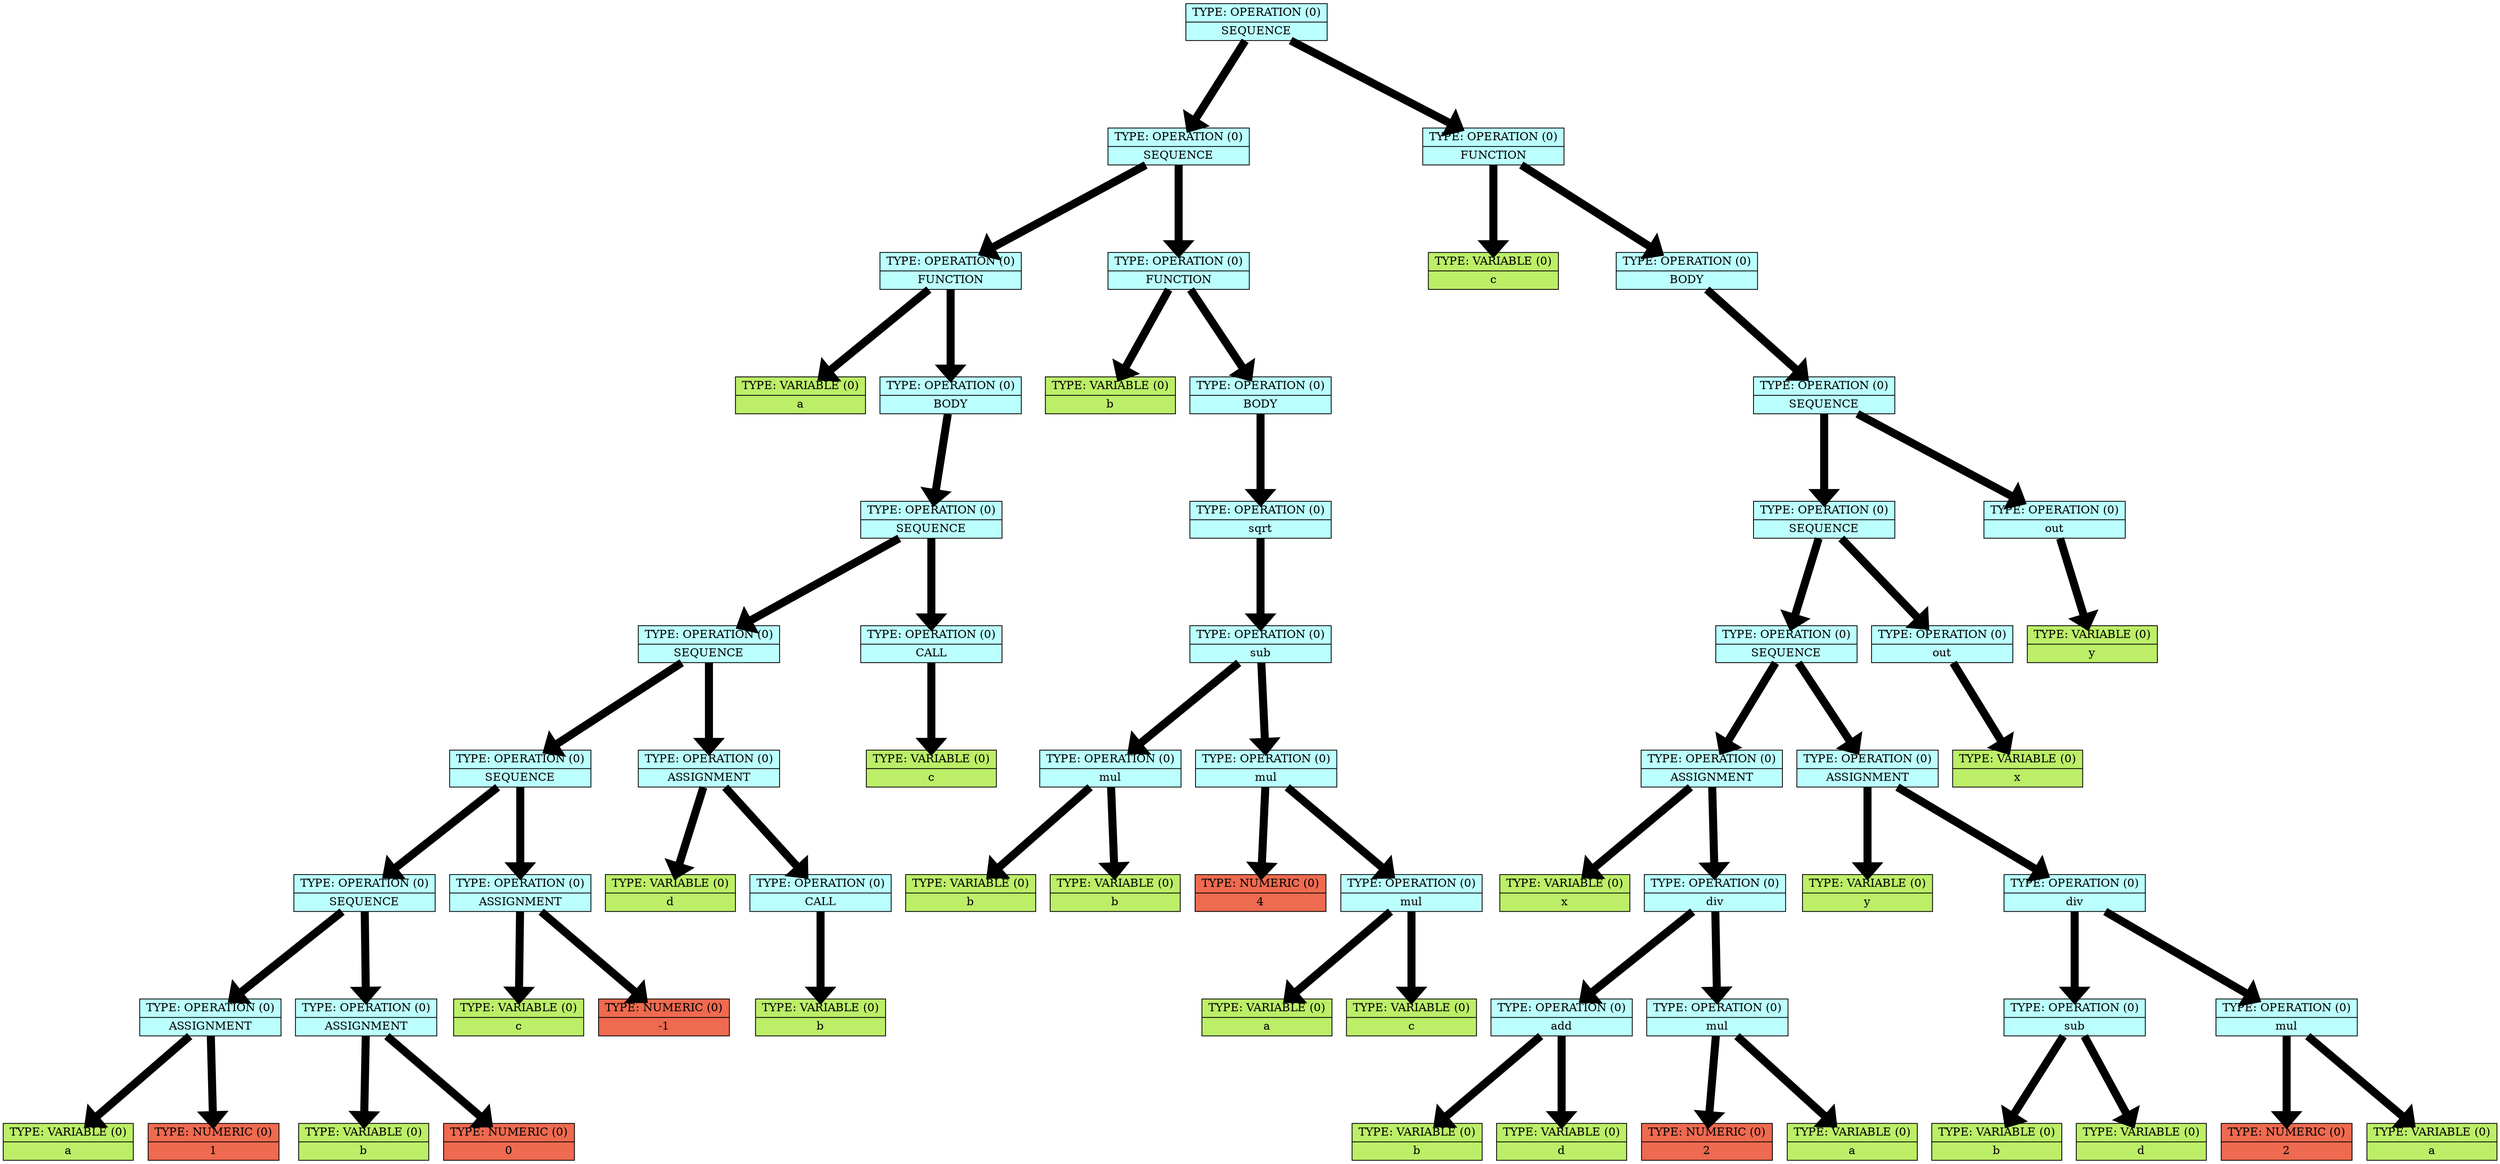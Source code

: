 digraph structs {    
rankdir = TB;        
graph [dpi = 200];   
ranksep = 1.5;       
edge[penwidth = 10]; 
cell0 [style = filled, color = black, shape=record, 
fillcolor = paleturquoise1, label = " { <ptr> TYPE: OPERATION (0) | SEQUENCE} " ];                         
cell1 [style = filled, color = black, shape=record, 
fillcolor = paleturquoise1, label = " { <ptr> TYPE: OPERATION (0) | SEQUENCE} " ];                         
cell2 [style = filled, color = black, shape=record, 
fillcolor = paleturquoise1, label = " { <ptr> TYPE: OPERATION (0) | FUNCTION} " ];                         
cell3 [style = filled, color = black, shape=record, 
fillcolor = darkolivegreen2, label = " { <ptr> TYPE: VARIABLE (0) | a} " ];                         
cell4 [style = filled, color = black, shape=record, 
fillcolor = paleturquoise1, label = " { <ptr> TYPE: OPERATION (0) | BODY} " ];                         
cell5 [style = filled, color = black, shape=record, 
fillcolor = paleturquoise1, label = " { <ptr> TYPE: OPERATION (0) | SEQUENCE} " ];                         
cell6 [style = filled, color = black, shape=record, 
fillcolor = paleturquoise1, label = " { <ptr> TYPE: OPERATION (0) | SEQUENCE} " ];                         
cell7 [style = filled, color = black, shape=record, 
fillcolor = paleturquoise1, label = " { <ptr> TYPE: OPERATION (0) | SEQUENCE} " ];                         
cell8 [style = filled, color = black, shape=record, 
fillcolor = paleturquoise1, label = " { <ptr> TYPE: OPERATION (0) | SEQUENCE} " ];                         
cell9 [style = filled, color = black, shape=record, 
fillcolor = paleturquoise1, label = " { <ptr> TYPE: OPERATION (0) | ASSIGNMENT} " ];                         
cell10 [style = filled, color = black, shape=record, 
fillcolor = darkolivegreen2, label = " { <ptr> TYPE: VARIABLE (0) | a} " ];                         
cell11 [style = filled, color = black, shape=record, 
fillcolor = coral2, label = " { <ptr> TYPE: NUMERIC (0) | 1} " ];                         
cell12 [style = filled, color = black, shape=record, 
fillcolor = paleturquoise1, label = " { <ptr> TYPE: OPERATION (0) | ASSIGNMENT} " ];                         
cell13 [style = filled, color = black, shape=record, 
fillcolor = darkolivegreen2, label = " { <ptr> TYPE: VARIABLE (0) | b} " ];                         
cell14 [style = filled, color = black, shape=record, 
fillcolor = coral2, label = " { <ptr> TYPE: NUMERIC (0) | 0} " ];                         
cell15 [style = filled, color = black, shape=record, 
fillcolor = paleturquoise1, label = " { <ptr> TYPE: OPERATION (0) | ASSIGNMENT} " ];                         
cell16 [style = filled, color = black, shape=record, 
fillcolor = darkolivegreen2, label = " { <ptr> TYPE: VARIABLE (0) | c} " ];                         
cell17 [style = filled, color = black, shape=record, 
fillcolor = coral2, label = " { <ptr> TYPE: NUMERIC (0) | -1} " ];                         
cell18 [style = filled, color = black, shape=record, 
fillcolor = paleturquoise1, label = " { <ptr> TYPE: OPERATION (0) | ASSIGNMENT} " ];                         
cell19 [style = filled, color = black, shape=record, 
fillcolor = darkolivegreen2, label = " { <ptr> TYPE: VARIABLE (0) | d} " ];                         
cell20 [style = filled, color = black, shape=record, 
fillcolor = paleturquoise1, label = " { <ptr> TYPE: OPERATION (0) | CALL} " ];                         
cell21 [style = filled, color = black, shape=record, 
fillcolor = darkolivegreen2, label = " { <ptr> TYPE: VARIABLE (0) | b} " ];                         
cell22 [style = filled, color = black, shape=record, 
fillcolor = paleturquoise1, label = " { <ptr> TYPE: OPERATION (0) | CALL} " ];                         
cell23 [style = filled, color = black, shape=record, 
fillcolor = darkolivegreen2, label = " { <ptr> TYPE: VARIABLE (0) | c} " ];                         
cell24 [style = filled, color = black, shape=record, 
fillcolor = paleturquoise1, label = " { <ptr> TYPE: OPERATION (0) | FUNCTION} " ];                         
cell25 [style = filled, color = black, shape=record, 
fillcolor = darkolivegreen2, label = " { <ptr> TYPE: VARIABLE (0) | b} " ];                         
cell26 [style = filled, color = black, shape=record, 
fillcolor = paleturquoise1, label = " { <ptr> TYPE: OPERATION (0) | BODY} " ];                         
cell27 [style = filled, color = black, shape=record, 
fillcolor = paleturquoise1, label = " { <ptr> TYPE: OPERATION (0) | sqrt} " ];                         
cell28 [style = filled, color = black, shape=record, 
fillcolor = paleturquoise1, label = " { <ptr> TYPE: OPERATION (0) | sub} " ];                         
cell29 [style = filled, color = black, shape=record, 
fillcolor = paleturquoise1, label = " { <ptr> TYPE: OPERATION (0) | mul} " ];                         
cell30 [style = filled, color = black, shape=record, 
fillcolor = darkolivegreen2, label = " { <ptr> TYPE: VARIABLE (0) | b} " ];                         
cell31 [style = filled, color = black, shape=record, 
fillcolor = darkolivegreen2, label = " { <ptr> TYPE: VARIABLE (0) | b} " ];                         
cell32 [style = filled, color = black, shape=record, 
fillcolor = paleturquoise1, label = " { <ptr> TYPE: OPERATION (0) | mul} " ];                         
cell33 [style = filled, color = black, shape=record, 
fillcolor = coral2, label = " { <ptr> TYPE: NUMERIC (0) | 4} " ];                         
cell34 [style = filled, color = black, shape=record, 
fillcolor = paleturquoise1, label = " { <ptr> TYPE: OPERATION (0) | mul} " ];                         
cell35 [style = filled, color = black, shape=record, 
fillcolor = darkolivegreen2, label = " { <ptr> TYPE: VARIABLE (0) | a} " ];                         
cell36 [style = filled, color = black, shape=record, 
fillcolor = darkolivegreen2, label = " { <ptr> TYPE: VARIABLE (0) | c} " ];                         
cell37 [style = filled, color = black, shape=record, 
fillcolor = paleturquoise1, label = " { <ptr> TYPE: OPERATION (0) | FUNCTION} " ];                         
cell38 [style = filled, color = black, shape=record, 
fillcolor = darkolivegreen2, label = " { <ptr> TYPE: VARIABLE (0) | c} " ];                         
cell39 [style = filled, color = black, shape=record, 
fillcolor = paleturquoise1, label = " { <ptr> TYPE: OPERATION (0) | BODY} " ];                         
cell40 [style = filled, color = black, shape=record, 
fillcolor = paleturquoise1, label = " { <ptr> TYPE: OPERATION (0) | SEQUENCE} " ];                         
cell41 [style = filled, color = black, shape=record, 
fillcolor = paleturquoise1, label = " { <ptr> TYPE: OPERATION (0) | SEQUENCE} " ];                         
cell42 [style = filled, color = black, shape=record, 
fillcolor = paleturquoise1, label = " { <ptr> TYPE: OPERATION (0) | SEQUENCE} " ];                         
cell43 [style = filled, color = black, shape=record, 
fillcolor = paleturquoise1, label = " { <ptr> TYPE: OPERATION (0) | ASSIGNMENT} " ];                         
cell44 [style = filled, color = black, shape=record, 
fillcolor = darkolivegreen2, label = " { <ptr> TYPE: VARIABLE (0) | x} " ];                         
cell45 [style = filled, color = black, shape=record, 
fillcolor = paleturquoise1, label = " { <ptr> TYPE: OPERATION (0) | div} " ];                         
cell46 [style = filled, color = black, shape=record, 
fillcolor = paleturquoise1, label = " { <ptr> TYPE: OPERATION (0) | add} " ];                         
cell47 [style = filled, color = black, shape=record, 
fillcolor = darkolivegreen2, label = " { <ptr> TYPE: VARIABLE (0) | b} " ];                         
cell48 [style = filled, color = black, shape=record, 
fillcolor = darkolivegreen2, label = " { <ptr> TYPE: VARIABLE (0) | d} " ];                         
cell49 [style = filled, color = black, shape=record, 
fillcolor = paleturquoise1, label = " { <ptr> TYPE: OPERATION (0) | mul} " ];                         
cell50 [style = filled, color = black, shape=record, 
fillcolor = coral2, label = " { <ptr> TYPE: NUMERIC (0) | 2} " ];                         
cell51 [style = filled, color = black, shape=record, 
fillcolor = darkolivegreen2, label = " { <ptr> TYPE: VARIABLE (0) | a} " ];                         
cell52 [style = filled, color = black, shape=record, 
fillcolor = paleturquoise1, label = " { <ptr> TYPE: OPERATION (0) | ASSIGNMENT} " ];                         
cell53 [style = filled, color = black, shape=record, 
fillcolor = darkolivegreen2, label = " { <ptr> TYPE: VARIABLE (0) | y} " ];                         
cell54 [style = filled, color = black, shape=record, 
fillcolor = paleturquoise1, label = " { <ptr> TYPE: OPERATION (0) | div} " ];                         
cell55 [style = filled, color = black, shape=record, 
fillcolor = paleturquoise1, label = " { <ptr> TYPE: OPERATION (0) | sub} " ];                         
cell56 [style = filled, color = black, shape=record, 
fillcolor = darkolivegreen2, label = " { <ptr> TYPE: VARIABLE (0) | b} " ];                         
cell57 [style = filled, color = black, shape=record, 
fillcolor = darkolivegreen2, label = " { <ptr> TYPE: VARIABLE (0) | d} " ];                         
cell58 [style = filled, color = black, shape=record, 
fillcolor = paleturquoise1, label = " { <ptr> TYPE: OPERATION (0) | mul} " ];                         
cell59 [style = filled, color = black, shape=record, 
fillcolor = coral2, label = " { <ptr> TYPE: NUMERIC (0) | 2} " ];                         
cell60 [style = filled, color = black, shape=record, 
fillcolor = darkolivegreen2, label = " { <ptr> TYPE: VARIABLE (0) | a} " ];                         
cell61 [style = filled, color = black, shape=record, 
fillcolor = paleturquoise1, label = " { <ptr> TYPE: OPERATION (0) | out} " ];                         
cell62 [style = filled, color = black, shape=record, 
fillcolor = darkolivegreen2, label = " { <ptr> TYPE: VARIABLE (0) | x} " ];                         
cell63 [style = filled, color = black, shape=record, 
fillcolor = paleturquoise1, label = " { <ptr> TYPE: OPERATION (0) | out} " ];                         
cell64 [style = filled, color = black, shape=record, 
fillcolor = darkolivegreen2, label = " { <ptr> TYPE: VARIABLE (0) | y} " ];                         
cell0 -> cell1;
cell1 -> cell2;
cell2 -> cell3;
cell2 -> cell4;
cell4 -> cell5;
cell5 -> cell6;
cell6 -> cell7;
cell7 -> cell8;
cell8 -> cell9;
cell9 -> cell10;
cell9 -> cell11;
cell8 -> cell12;
cell12 -> cell13;
cell12 -> cell14;
cell7 -> cell15;
cell15 -> cell16;
cell15 -> cell17;
cell6 -> cell18;
cell18 -> cell19;
cell18 -> cell20;
cell20 -> cell21;
cell5 -> cell22;
cell22 -> cell23;
cell1 -> cell24;
cell24 -> cell25;
cell24 -> cell26;
cell26 -> cell27;
cell27 -> cell28;
cell28 -> cell29;
cell29 -> cell30;
cell29 -> cell31;
cell28 -> cell32;
cell32 -> cell33;
cell32 -> cell34;
cell34 -> cell35;
cell34 -> cell36;
cell0 -> cell37;
cell37 -> cell38;
cell37 -> cell39;
cell39 -> cell40;
cell40 -> cell41;
cell41 -> cell42;
cell42 -> cell43;
cell43 -> cell44;
cell43 -> cell45;
cell45 -> cell46;
cell46 -> cell47;
cell46 -> cell48;
cell45 -> cell49;
cell49 -> cell50;
cell49 -> cell51;
cell42 -> cell52;
cell52 -> cell53;
cell52 -> cell54;
cell54 -> cell55;
cell55 -> cell56;
cell55 -> cell57;
cell54 -> cell58;
cell58 -> cell59;
cell58 -> cell60;
cell41 -> cell61;
cell61 -> cell62;
cell40 -> cell63;
cell63 -> cell64;
}
